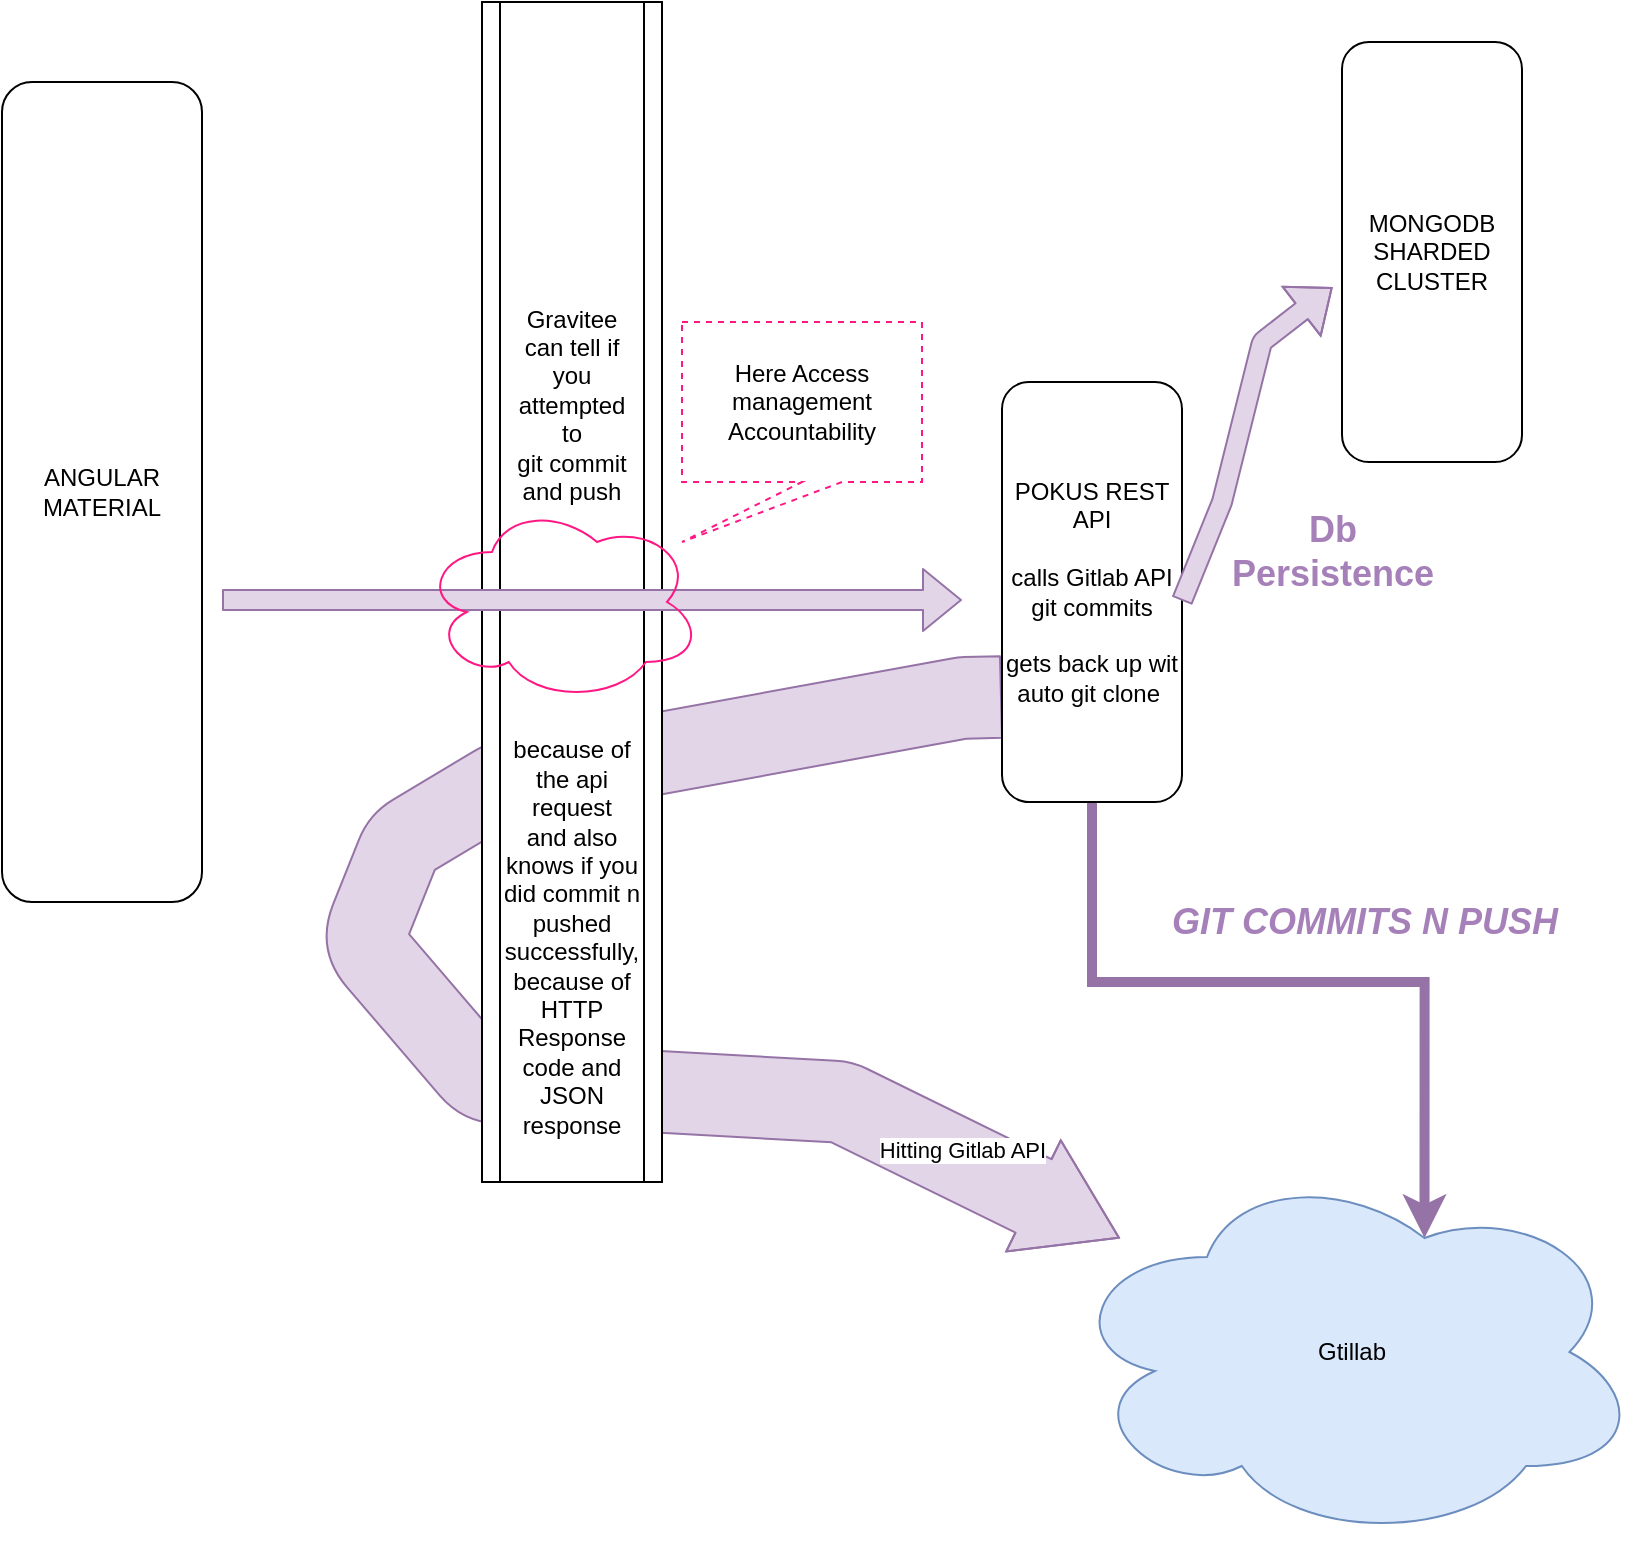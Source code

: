 <mxfile version="13.3.5" type="device"><diagram id="BtFtmKtpEvQrIbXfx4DC" name="Page-1"><mxGraphModel dx="1673" dy="1972" grid="1" gridSize="10" guides="1" tooltips="1" connect="1" arrows="1" fold="1" page="1" pageScale="1" pageWidth="850" pageHeight="1100" math="0" shadow="0"><root><mxCell id="0"/><mxCell id="1" parent="0"/><mxCell id="7yFx_5q3l0ai1J64Ji_E-12" value="" style="shape=flexArrow;endArrow=classic;html=1;width=40.833;endSize=15.517;exitX=0;exitY=0.75;exitDx=0;exitDy=0;labelBackgroundColor=#FFCCFF;fillColor=#e1d5e7;strokeColor=#9673a6;" edge="1" parent="1" source="7yFx_5q3l0ai1J64Ji_E-2" target="7yFx_5q3l0ai1J64Ji_E-15"><mxGeometry width="50" height="50" relative="1" as="geometry"><mxPoint x="530" y="-570" as="sourcePoint"/><mxPoint x="680" y="-430" as="targetPoint"/><Array as="points"><mxPoint x="510" y="-702"/><mxPoint x="280" y="-660"/><mxPoint x="230" y="-630"/><mxPoint x="210" y="-580"/><mxPoint x="270" y="-510"/><mxPoint x="450" y="-500"/></Array></mxGeometry></mxCell><mxCell id="7yFx_5q3l0ai1J64Ji_E-16" value="Hitting Gitlab API" style="edgeLabel;html=1;align=center;verticalAlign=middle;resizable=0;points=[];" vertex="1" connectable="0" parent="7yFx_5q3l0ai1J64Ji_E-12"><mxGeometry x="0.77" y="5" relative="1" as="geometry"><mxPoint as="offset"/></mxGeometry></mxCell><mxCell id="7yFx_5q3l0ai1J64Ji_E-1" value="ANGULAR MATERIAL" style="rounded=1;whiteSpace=wrap;html=1;" vertex="1" parent="1"><mxGeometry x="30" y="-1010" width="100" height="410" as="geometry"/></mxCell><mxCell id="7yFx_5q3l0ai1J64Ji_E-17" style="edgeStyle=orthogonalEdgeStyle;rounded=0;orthogonalLoop=1;jettySize=auto;html=1;entryX=0.625;entryY=0.2;entryDx=0;entryDy=0;entryPerimeter=0;labelBackgroundColor=#FFCCFF;strokeWidth=5;fillColor=#e1d5e7;strokeColor=#9673a6;" edge="1" parent="1" source="7yFx_5q3l0ai1J64Ji_E-2" target="7yFx_5q3l0ai1J64Ji_E-15"><mxGeometry relative="1" as="geometry"/></mxCell><mxCell id="7yFx_5q3l0ai1J64Ji_E-18" value="&lt;div style=&quot;font-size: 18px;&quot;&gt;&lt;i style=&quot;font-size: 18px;&quot;&gt;&lt;b style=&quot;font-size: 18px;&quot;&gt;GIT COMMITS N PUSH &lt;br style=&quot;font-size: 18px;&quot;&gt;&lt;/b&gt;&lt;/i&gt;&lt;/div&gt;" style="edgeLabel;html=1;align=center;verticalAlign=middle;resizable=0;points=[];fontColor=#A680B8;fontSize=18;" vertex="1" connectable="0" parent="7yFx_5q3l0ai1J64Ji_E-17"><mxGeometry x="-0.024" y="-2" relative="1" as="geometry"><mxPoint x="37.94" y="-32" as="offset"/></mxGeometry></mxCell><mxCell id="7yFx_5q3l0ai1J64Ji_E-2" value="&lt;div&gt;POKUS REST API&lt;/div&gt;&lt;div&gt;&lt;br&gt;&lt;/div&gt;&lt;div&gt;calls Gitlab API&lt;/div&gt;&lt;div&gt;git commits&lt;/div&gt;&lt;div&gt;&lt;br&gt;&lt;/div&gt;&lt;div&gt;gets back up wit auto git clone&amp;nbsp; &lt;/div&gt;" style="rounded=1;whiteSpace=wrap;html=1;" vertex="1" parent="1"><mxGeometry x="530" y="-860" width="90" height="210" as="geometry"/></mxCell><mxCell id="7yFx_5q3l0ai1J64Ji_E-4" value="&lt;div&gt;&lt;br&gt;&lt;/div&gt;&lt;div&gt;&lt;br&gt;&lt;/div&gt;&lt;div&gt;&lt;br&gt;&lt;/div&gt;&lt;div&gt;&lt;br&gt;&lt;/div&gt;&lt;div&gt;&lt;br&gt;&lt;/div&gt;&lt;div&gt;&lt;br&gt;&lt;/div&gt;&lt;div&gt;&lt;br&gt;&lt;/div&gt;&lt;div&gt;&lt;br&gt;&lt;/div&gt;&lt;div&gt;&lt;br&gt;&lt;/div&gt;&lt;div&gt;Gravitee&lt;/div&gt;&lt;div&gt;can tell if &lt;br&gt;&lt;/div&gt;&lt;div&gt;you &lt;br&gt;&lt;/div&gt;&lt;div&gt;attempted &lt;br&gt;&lt;/div&gt;&lt;div&gt;to &lt;br&gt;&lt;/div&gt;&lt;div&gt;git commit&lt;/div&gt;&lt;div&gt; and push&lt;br&gt;&lt;/div&gt;&lt;div&gt;&lt;br&gt;&lt;/div&gt;&lt;div&gt;&lt;br&gt;&lt;/div&gt;&lt;div&gt;&lt;br&gt;&lt;/div&gt;&lt;div&gt;&lt;br&gt;&lt;/div&gt;&lt;div&gt;&lt;br&gt;&lt;/div&gt;&lt;div&gt;&lt;br&gt;&lt;/div&gt;&lt;div&gt;&lt;br&gt;&lt;/div&gt;&lt;div&gt;&lt;br&gt;&lt;/div&gt;&lt;div&gt;because of the api request&lt;br&gt;and also knows if you did commit n &lt;br&gt;&lt;/div&gt;&lt;div&gt;pushed successfully, &lt;br&gt;&lt;/div&gt;&lt;div&gt;because of &lt;br&gt;HTTP &lt;br&gt;Response&lt;br&gt;code and &lt;br&gt;JSON&lt;br&gt;response&lt;br&gt;&lt;/div&gt;" style="shape=process;whiteSpace=wrap;html=1;backgroundOutline=1;rotation=0;" vertex="1" parent="1"><mxGeometry x="270" y="-1050" width="90" height="590" as="geometry"/></mxCell><mxCell id="7yFx_5q3l0ai1J64Ji_E-5" value="" style="shape=flexArrow;endArrow=classic;html=1;fillColor=#e1d5e7;strokeColor=#9673a6;" edge="1" parent="1"><mxGeometry width="50" height="50" relative="1" as="geometry"><mxPoint x="140" y="-751" as="sourcePoint"/><mxPoint x="510" y="-751" as="targetPoint"/></mxGeometry></mxCell><mxCell id="7yFx_5q3l0ai1J64Ji_E-7" value="" style="ellipse;shape=cloud;whiteSpace=wrap;html=1;fillColor=none;strokeColor=#FF1783;" vertex="1" parent="1"><mxGeometry x="240" y="-800" width="140" height="100" as="geometry"/></mxCell><mxCell id="7yFx_5q3l0ai1J64Ji_E-9" value="&lt;div&gt;Here Access management &lt;br&gt;&lt;/div&gt;&lt;div&gt;Accountability&lt;br&gt;&lt;/div&gt;" style="shape=callout;whiteSpace=wrap;html=1;perimeter=calloutPerimeter;strokeColor=#FF1783;fillColor=none;position2=0;dashed=1;" vertex="1" parent="1"><mxGeometry x="370" y="-890" width="120" height="110" as="geometry"/></mxCell><mxCell id="7yFx_5q3l0ai1J64Ji_E-15" value="Gtillab " style="ellipse;shape=cloud;whiteSpace=wrap;html=1;fillColor=#dae8fc;strokeColor=#6c8ebf;" vertex="1" parent="1"><mxGeometry x="560" y="-470" width="290" height="190" as="geometry"/></mxCell><mxCell id="7yFx_5q3l0ai1J64Ji_E-19" value="MONGODB SHARDED CLUSTER" style="rounded=1;whiteSpace=wrap;html=1;" vertex="1" parent="1"><mxGeometry x="700" y="-1030" width="90" height="210" as="geometry"/></mxCell><mxCell id="7yFx_5q3l0ai1J64Ji_E-21" value="" style="shape=flexArrow;endArrow=classic;html=1;fillColor=#e1d5e7;strokeColor=#9673a6;entryX=-0.053;entryY=0.584;entryDx=0;entryDy=0;entryPerimeter=0;" edge="1" parent="1" target="7yFx_5q3l0ai1J64Ji_E-19"><mxGeometry width="50" height="50" relative="1" as="geometry"><mxPoint x="620" y="-750.59" as="sourcePoint"/><mxPoint x="690" y="-810" as="targetPoint"/><Array as="points"><mxPoint x="640" y="-800"/><mxPoint x="660" y="-880"/></Array></mxGeometry></mxCell><mxCell id="7yFx_5q3l0ai1J64Ji_E-22" value="&lt;div&gt;Db&lt;/div&gt;&lt;div&gt; Persistence&lt;/div&gt;" style="text;html=1;align=center;verticalAlign=middle;resizable=0;points=[];autosize=1;fontSize=18;fontColor=#A680B8;fontStyle=1" vertex="1" parent="1"><mxGeometry x="635" y="-800" width="120" height="50" as="geometry"/></mxCell></root></mxGraphModel></diagram></mxfile>